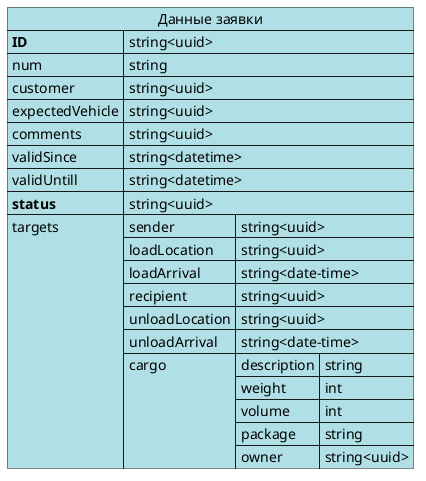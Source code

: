 @startuml
json "Данные заявки" as dto #B0E0E6  {
              "**ID**": "string<uuid>" ,
              "num": "string" ,
              "customer": "string<uuid>",
              "expectedVehicle": "string<uuid>",
              "comments": ["string<uuid>"],
              "validSince": "string<datetime>",
              "validUntill": "string<datetime>",
              "**status**":  "string<uuid>",
              "targets": [
                  {
                      "sender": "string<uuid>",
                      "loadLocation": "string<uuid>",
                      "loadArrival": "string<date-time>",
                      "recipient": "string<uuid>",
                      "unloadLocation": "string<uuid>",
                      "unloadArrival": "string<date-time>",
                      "cargo": [
                          {
                              "description": "string",
                              "weight": "int",
                              "volume": "int",
                              "package": "string",
                              "owner": "string<uuid>"
                          }

                      ]
                  }
              ]
          }
@enduml
